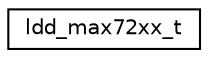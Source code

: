 digraph "Graphical Class Hierarchy"
{
 // LATEX_PDF_SIZE
  edge [fontname="Helvetica",fontsize="10",labelfontname="Helvetica",labelfontsize="10"];
  node [fontname="Helvetica",fontsize="10",shape=record];
  rankdir="LR";
  Node0 [label="ldd_max72xx_t",height=0.2,width=0.4,color="black", fillcolor="white", style="filled",URL="$structldd__max72xx__t.html",tooltip=" "];
}
